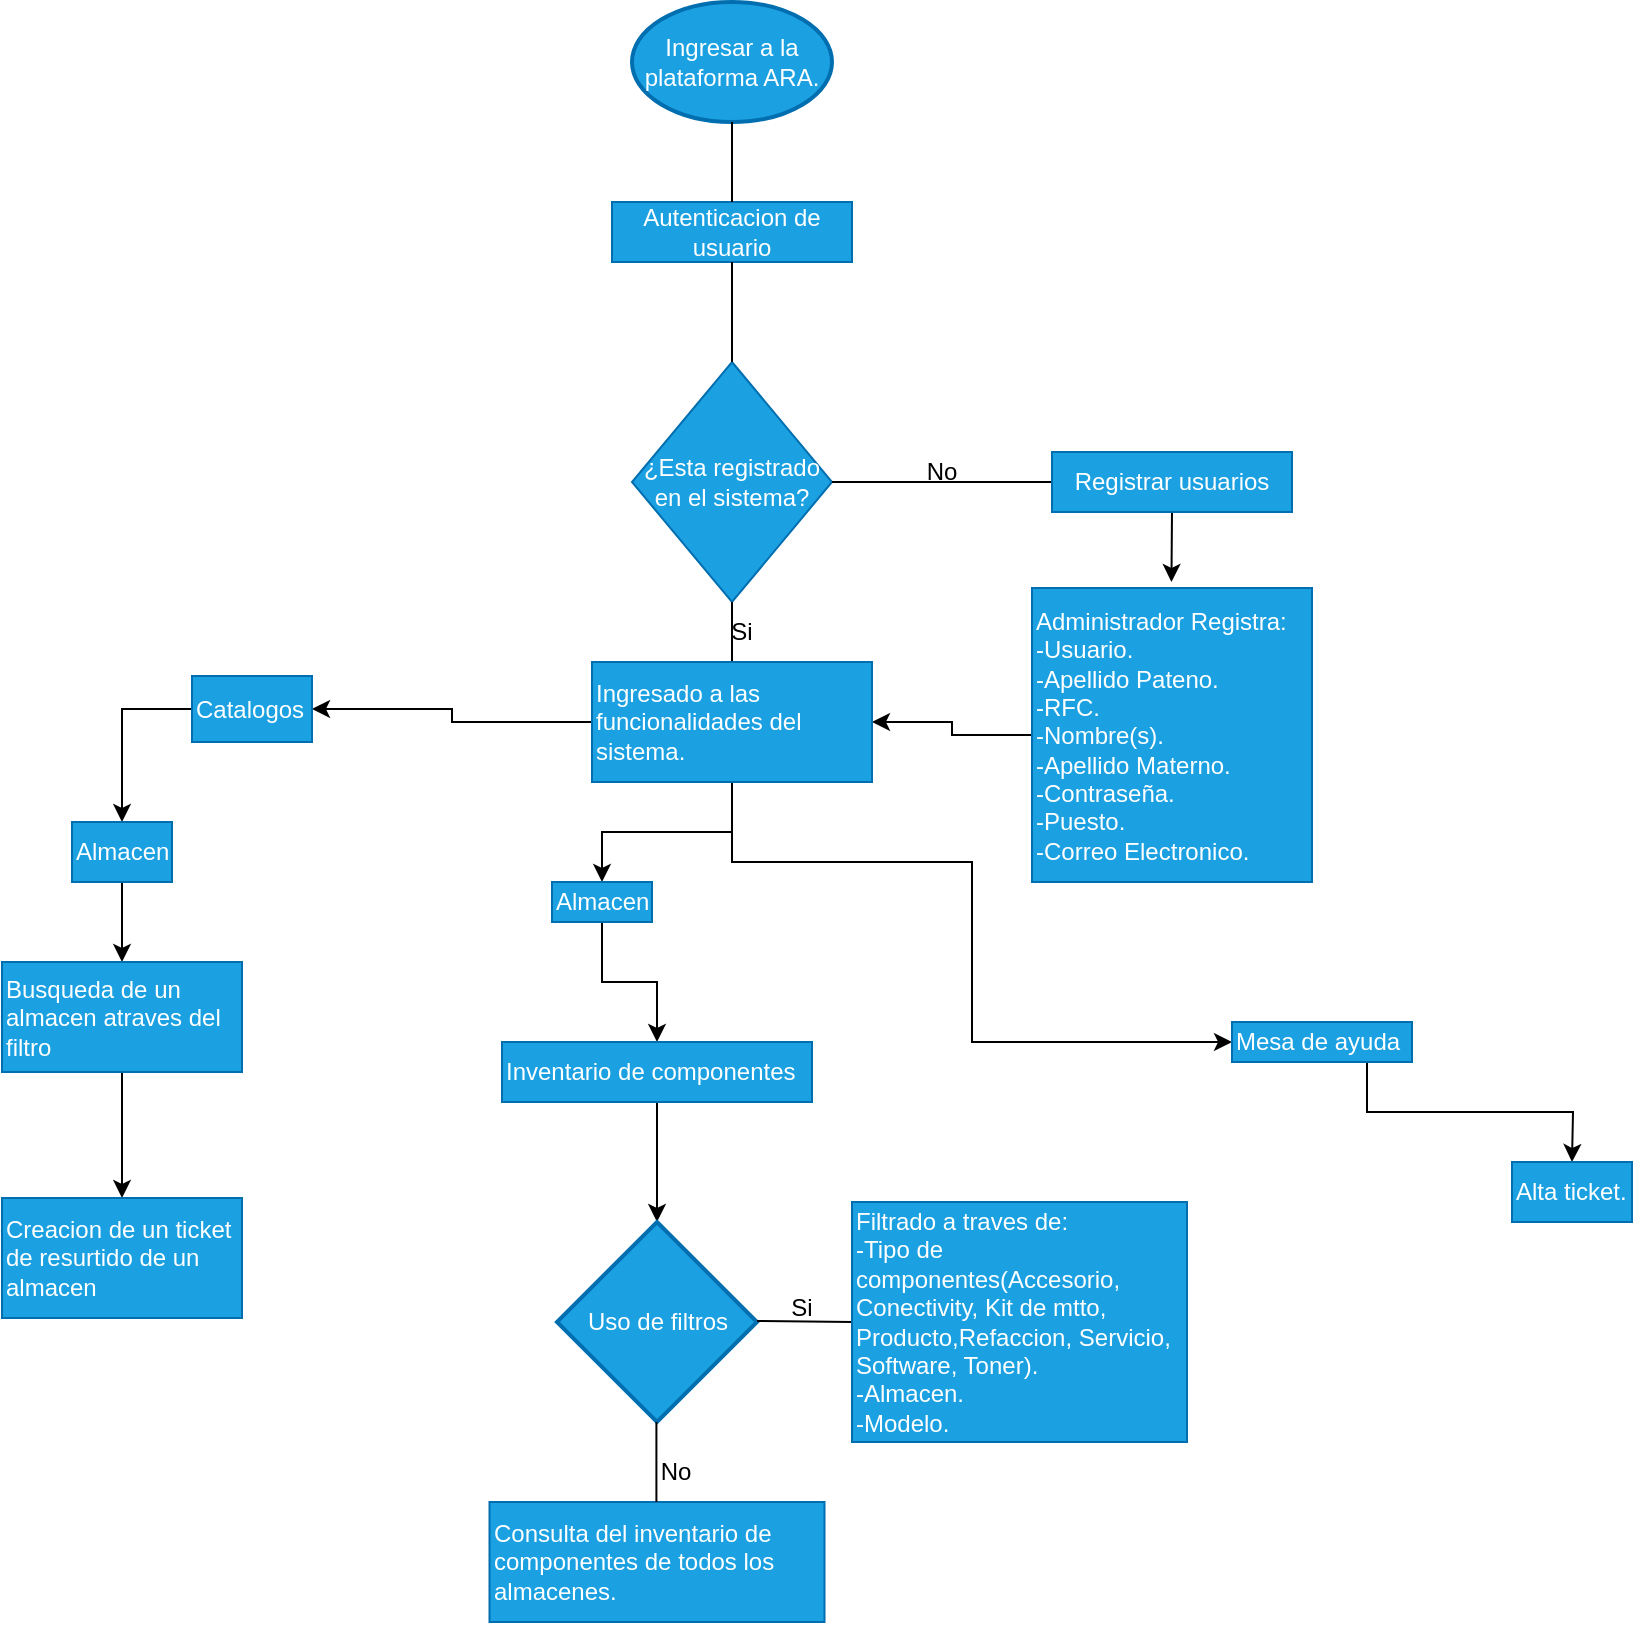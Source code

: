 <mxfile version="21.4.0" type="github">
  <diagram name="Página-1" id="Qh7bI7CGL2_jszbcvP-a">
    <mxGraphModel dx="1035" dy="560" grid="1" gridSize="10" guides="1" tooltips="1" connect="1" arrows="1" fold="1" page="1" pageScale="1" pageWidth="1200" pageHeight="1920" math="0" shadow="0">
      <root>
        <mxCell id="0" />
        <mxCell id="1" parent="0" />
        <mxCell id="DQx1dqBmSsrzj3G31s6L-1" value="Ingresar a la plataforma ARA." style="strokeWidth=2;html=1;shape=mxgraph.flowchart.start_1;whiteSpace=wrap;fillColor=#1ba1e2;fontColor=#ffffff;strokeColor=#006EAF;" parent="1" vertex="1">
          <mxGeometry x="550" y="20" width="100" height="60" as="geometry" />
        </mxCell>
        <mxCell id="DQx1dqBmSsrzj3G31s6L-2" value="Autenticacion de usuario" style="rounded=0;whiteSpace=wrap;html=1;fillColor=#1ba1e2;fontColor=#ffffff;strokeColor=#006EAF;" parent="1" vertex="1">
          <mxGeometry x="540" y="120" width="120" height="30" as="geometry" />
        </mxCell>
        <mxCell id="DQx1dqBmSsrzj3G31s6L-3" value="" style="endArrow=none;html=1;rounded=0;entryX=0.5;entryY=1;entryDx=0;entryDy=0;entryPerimeter=0;" parent="1" target="DQx1dqBmSsrzj3G31s6L-1" edge="1">
          <mxGeometry width="50" height="50" relative="1" as="geometry">
            <mxPoint x="600" y="120" as="sourcePoint" />
            <mxPoint x="440" y="220" as="targetPoint" />
            <Array as="points">
              <mxPoint x="600" y="120" />
            </Array>
          </mxGeometry>
        </mxCell>
        <mxCell id="DQx1dqBmSsrzj3G31s6L-4" value="¿Esta registrado en el sistema?" style="rhombus;whiteSpace=wrap;html=1;fillColor=#1ba1e2;fontColor=#ffffff;strokeColor=#006EAF;" parent="1" vertex="1">
          <mxGeometry x="550" y="200" width="100" height="120" as="geometry" />
        </mxCell>
        <mxCell id="DQx1dqBmSsrzj3G31s6L-5" value="" style="endArrow=none;html=1;rounded=0;entryX=0.5;entryY=1;entryDx=0;entryDy=0;entryPerimeter=0;" parent="1" edge="1">
          <mxGeometry width="50" height="50" relative="1" as="geometry">
            <mxPoint x="600" y="200" as="sourcePoint" />
            <mxPoint x="600" y="150" as="targetPoint" />
          </mxGeometry>
        </mxCell>
        <mxCell id="DQx1dqBmSsrzj3G31s6L-7" value="" style="endArrow=none;html=1;rounded=0;entryX=0.5;entryY=1;entryDx=0;entryDy=0;entryPerimeter=0;" parent="1" edge="1">
          <mxGeometry width="50" height="50" relative="1" as="geometry">
            <mxPoint x="600" y="350" as="sourcePoint" />
            <mxPoint x="600" y="320" as="targetPoint" />
          </mxGeometry>
        </mxCell>
        <mxCell id="DQx1dqBmSsrzj3G31s6L-8" value="" style="endArrow=none;html=1;rounded=0;entryX=1;entryY=0.5;entryDx=0;entryDy=0;" parent="1" target="DQx1dqBmSsrzj3G31s6L-4" edge="1">
          <mxGeometry width="50" height="50" relative="1" as="geometry">
            <mxPoint x="760" y="260" as="sourcePoint" />
            <mxPoint x="610" y="330" as="targetPoint" />
            <Array as="points" />
          </mxGeometry>
        </mxCell>
        <mxCell id="DQx1dqBmSsrzj3G31s6L-9" value="No" style="text;html=1;strokeColor=none;fillColor=none;align=center;verticalAlign=middle;whiteSpace=wrap;rounded=0;" parent="1" vertex="1">
          <mxGeometry x="690" y="250" width="30" height="10" as="geometry" />
        </mxCell>
        <mxCell id="DQx1dqBmSsrzj3G31s6L-10" value="Si" style="text;html=1;strokeColor=none;fillColor=none;align=center;verticalAlign=middle;whiteSpace=wrap;rounded=0;" parent="1" vertex="1">
          <mxGeometry x="590" y="330" width="30" height="10" as="geometry" />
        </mxCell>
        <mxCell id="DQx1dqBmSsrzj3G31s6L-15" style="edgeStyle=orthogonalEdgeStyle;rounded=0;orthogonalLoop=1;jettySize=auto;html=1;exitX=0.5;exitY=1;exitDx=0;exitDy=0;" parent="1" source="DQx1dqBmSsrzj3G31s6L-12" edge="1">
          <mxGeometry relative="1" as="geometry">
            <mxPoint x="819.727" y="310" as="targetPoint" />
          </mxGeometry>
        </mxCell>
        <mxCell id="DQx1dqBmSsrzj3G31s6L-12" value="Registrar usuarios" style="rounded=0;whiteSpace=wrap;html=1;fillColor=#1ba1e2;fontColor=#ffffff;strokeColor=#006EAF;" parent="1" vertex="1">
          <mxGeometry x="760" y="245" width="120" height="30" as="geometry" />
        </mxCell>
        <mxCell id="DQx1dqBmSsrzj3G31s6L-29" style="edgeStyle=orthogonalEdgeStyle;rounded=0;orthogonalLoop=1;jettySize=auto;html=1;exitX=0;exitY=0.5;exitDx=0;exitDy=0;entryX=1;entryY=0.5;entryDx=0;entryDy=0;" parent="1" source="DQx1dqBmSsrzj3G31s6L-16" target="DQx1dqBmSsrzj3G31s6L-17" edge="1">
          <mxGeometry relative="1" as="geometry" />
        </mxCell>
        <mxCell id="DQx1dqBmSsrzj3G31s6L-16" value="Administrador Registra:&lt;br&gt;-Usuario.&lt;br&gt;-Apellido Pateno.&lt;br&gt;-RFC.&lt;br&gt;-Nombre(s).&lt;br&gt;-Apellido Materno.&lt;br&gt;-Contraseña.&lt;br&gt;-Puesto.&lt;br&gt;-Correo Electronico." style="rounded=0;whiteSpace=wrap;html=1;fillColor=#1ba1e2;fontColor=#ffffff;strokeColor=#006EAF;align=left;" parent="1" vertex="1">
          <mxGeometry x="750" y="313" width="140" height="147" as="geometry" />
        </mxCell>
        <mxCell id="DQx1dqBmSsrzj3G31s6L-19" value="" style="edgeStyle=orthogonalEdgeStyle;rounded=0;orthogonalLoop=1;jettySize=auto;html=1;" parent="1" source="DQx1dqBmSsrzj3G31s6L-17" target="DQx1dqBmSsrzj3G31s6L-18" edge="1">
          <mxGeometry relative="1" as="geometry" />
        </mxCell>
        <mxCell id="DQx1dqBmSsrzj3G31s6L-21" value="" style="edgeStyle=orthogonalEdgeStyle;rounded=0;orthogonalLoop=1;jettySize=auto;html=1;" parent="1" source="DQx1dqBmSsrzj3G31s6L-17" target="DQx1dqBmSsrzj3G31s6L-20" edge="1">
          <mxGeometry relative="1" as="geometry" />
        </mxCell>
        <mxCell id="3GplsCGxQkK43SpxvfvO-1" style="edgeStyle=orthogonalEdgeStyle;rounded=0;orthogonalLoop=1;jettySize=auto;html=1;" edge="1" parent="1" source="DQx1dqBmSsrzj3G31s6L-17">
          <mxGeometry relative="1" as="geometry">
            <mxPoint x="850" y="540" as="targetPoint" />
            <Array as="points">
              <mxPoint x="600" y="450" />
              <mxPoint x="720" y="450" />
              <mxPoint x="720" y="540" />
              <mxPoint x="840" y="540" />
            </Array>
          </mxGeometry>
        </mxCell>
        <mxCell id="DQx1dqBmSsrzj3G31s6L-17" value="Ingresado a las funcionalidades del sistema." style="rounded=0;whiteSpace=wrap;html=1;fillColor=#1ba1e2;fontColor=#ffffff;strokeColor=#006EAF;align=left;" parent="1" vertex="1">
          <mxGeometry x="530" y="350" width="140" height="60" as="geometry" />
        </mxCell>
        <mxCell id="DQx1dqBmSsrzj3G31s6L-23" value="" style="edgeStyle=orthogonalEdgeStyle;rounded=0;orthogonalLoop=1;jettySize=auto;html=1;" parent="1" source="DQx1dqBmSsrzj3G31s6L-18" target="DQx1dqBmSsrzj3G31s6L-22" edge="1">
          <mxGeometry relative="1" as="geometry" />
        </mxCell>
        <mxCell id="DQx1dqBmSsrzj3G31s6L-18" value="Almacen" style="whiteSpace=wrap;html=1;align=left;fillColor=#1ba1e2;strokeColor=#006EAF;fontColor=#ffffff;rounded=0;" parent="1" vertex="1">
          <mxGeometry x="510" y="460" width="50" height="20" as="geometry" />
        </mxCell>
        <mxCell id="DQx1dqBmSsrzj3G31s6L-25" value="" style="edgeStyle=orthogonalEdgeStyle;rounded=0;orthogonalLoop=1;jettySize=auto;html=1;" parent="1" source="DQx1dqBmSsrzj3G31s6L-20" target="DQx1dqBmSsrzj3G31s6L-24" edge="1">
          <mxGeometry relative="1" as="geometry" />
        </mxCell>
        <mxCell id="DQx1dqBmSsrzj3G31s6L-20" value="Catalogos" style="whiteSpace=wrap;html=1;align=left;fillColor=#1ba1e2;strokeColor=#006EAF;fontColor=#ffffff;rounded=0;" parent="1" vertex="1">
          <mxGeometry x="330" y="357" width="60" height="33" as="geometry" />
        </mxCell>
        <mxCell id="3GplsCGxQkK43SpxvfvO-5" style="edgeStyle=orthogonalEdgeStyle;rounded=0;orthogonalLoop=1;jettySize=auto;html=1;exitX=0.5;exitY=1;exitDx=0;exitDy=0;entryX=0.5;entryY=0;entryDx=0;entryDy=0;entryPerimeter=0;" edge="1" parent="1" source="DQx1dqBmSsrzj3G31s6L-22" target="3GplsCGxQkK43SpxvfvO-4">
          <mxGeometry relative="1" as="geometry" />
        </mxCell>
        <mxCell id="DQx1dqBmSsrzj3G31s6L-22" value="Inventario de componentes" style="rounded=0;whiteSpace=wrap;html=1;align=left;fillColor=#1ba1e2;strokeColor=#006EAF;fontColor=#ffffff;" parent="1" vertex="1">
          <mxGeometry x="485" y="540" width="155" height="30" as="geometry" />
        </mxCell>
        <mxCell id="3GplsCGxQkK43SpxvfvO-3" value="" style="edgeStyle=orthogonalEdgeStyle;rounded=0;orthogonalLoop=1;jettySize=auto;html=1;" edge="1" parent="1" source="DQx1dqBmSsrzj3G31s6L-24" target="3GplsCGxQkK43SpxvfvO-2">
          <mxGeometry relative="1" as="geometry" />
        </mxCell>
        <mxCell id="DQx1dqBmSsrzj3G31s6L-24" value="Almacen" style="whiteSpace=wrap;html=1;align=left;fillColor=#1ba1e2;strokeColor=#006EAF;fontColor=#ffffff;rounded=0;" parent="1" vertex="1">
          <mxGeometry x="270" y="430" width="50" height="30" as="geometry" />
        </mxCell>
        <mxCell id="DQx1dqBmSsrzj3G31s6L-26" value="Consulta del inventario de componentes de todos los almacenes." style="whiteSpace=wrap;html=1;align=left;fillColor=#1ba1e2;strokeColor=#006EAF;fontColor=#ffffff;rounded=0;" parent="1" vertex="1">
          <mxGeometry x="478.75" y="770" width="167.5" height="60" as="geometry" />
        </mxCell>
        <mxCell id="3GplsCGxQkK43SpxvfvO-17" value="" style="edgeStyle=orthogonalEdgeStyle;rounded=0;orthogonalLoop=1;jettySize=auto;html=1;" edge="1" parent="1" source="3GplsCGxQkK43SpxvfvO-2" target="3GplsCGxQkK43SpxvfvO-16">
          <mxGeometry relative="1" as="geometry" />
        </mxCell>
        <mxCell id="3GplsCGxQkK43SpxvfvO-2" value="Busqueda de un almacen atraves del filtro" style="whiteSpace=wrap;html=1;align=left;fillColor=#1ba1e2;strokeColor=#006EAF;fontColor=#ffffff;rounded=0;" vertex="1" parent="1">
          <mxGeometry x="235" y="500" width="120" height="55" as="geometry" />
        </mxCell>
        <mxCell id="3GplsCGxQkK43SpxvfvO-4" value="Uso de filtros" style="strokeWidth=2;html=1;shape=mxgraph.flowchart.decision;whiteSpace=wrap;fillColor=#1ba1e2;fontColor=#ffffff;strokeColor=#006EAF;" vertex="1" parent="1">
          <mxGeometry x="512.5" y="630" width="100" height="100" as="geometry" />
        </mxCell>
        <mxCell id="3GplsCGxQkK43SpxvfvO-6" value="Si" style="text;html=1;strokeColor=none;fillColor=none;align=center;verticalAlign=middle;whiteSpace=wrap;rounded=0;" vertex="1" parent="1">
          <mxGeometry x="620" y="668" width="30" height="10" as="geometry" />
        </mxCell>
        <mxCell id="3GplsCGxQkK43SpxvfvO-7" value="" style="endArrow=none;html=1;rounded=0;entryX=1;entryY=0.5;entryDx=0;entryDy=0;" edge="1" parent="1">
          <mxGeometry width="50" height="50" relative="1" as="geometry">
            <mxPoint x="660" y="680" as="sourcePoint" />
            <mxPoint x="612.5" y="679.47" as="targetPoint" />
            <Array as="points" />
          </mxGeometry>
        </mxCell>
        <mxCell id="3GplsCGxQkK43SpxvfvO-9" value="No" style="text;html=1;strokeColor=none;fillColor=none;align=center;verticalAlign=middle;whiteSpace=wrap;rounded=0;" vertex="1" parent="1">
          <mxGeometry x="557" y="750" width="30" height="10" as="geometry" />
        </mxCell>
        <mxCell id="3GplsCGxQkK43SpxvfvO-11" value="" style="endArrow=none;html=1;rounded=0;entryX=1;entryY=0.5;entryDx=0;entryDy=0;" edge="1" parent="1">
          <mxGeometry width="50" height="50" relative="1" as="geometry">
            <mxPoint x="562.2" y="770" as="sourcePoint" />
            <mxPoint x="562.2" y="730" as="targetPoint" />
            <Array as="points" />
          </mxGeometry>
        </mxCell>
        <mxCell id="3GplsCGxQkK43SpxvfvO-12" value="Filtrado a traves de:&lt;br&gt;-Tipo de componentes(Accesorio, Conectivity, Kit de mtto, Producto,Refaccion, Servicio, Software, Toner).&lt;br&gt;-Almacen.&lt;br&gt;-Modelo." style="whiteSpace=wrap;html=1;align=left;fillColor=#1ba1e2;strokeColor=#006EAF;fontColor=#ffffff;rounded=0;" vertex="1" parent="1">
          <mxGeometry x="660" y="620" width="167.5" height="120" as="geometry" />
        </mxCell>
        <mxCell id="3GplsCGxQkK43SpxvfvO-14" style="edgeStyle=orthogonalEdgeStyle;rounded=0;orthogonalLoop=1;jettySize=auto;html=1;exitX=0.75;exitY=1;exitDx=0;exitDy=0;" edge="1" parent="1" source="3GplsCGxQkK43SpxvfvO-13">
          <mxGeometry relative="1" as="geometry">
            <mxPoint x="1020" y="600.0" as="targetPoint" />
          </mxGeometry>
        </mxCell>
        <mxCell id="3GplsCGxQkK43SpxvfvO-13" value="Mesa de ayuda" style="whiteSpace=wrap;html=1;align=left;fillColor=#1ba1e2;strokeColor=#006EAF;fontColor=#ffffff;rounded=0;" vertex="1" parent="1">
          <mxGeometry x="850" y="530" width="90" height="20" as="geometry" />
        </mxCell>
        <mxCell id="3GplsCGxQkK43SpxvfvO-15" value="Alta ticket." style="rounded=0;whiteSpace=wrap;html=1;align=left;fillColor=#1ba1e2;strokeColor=#006EAF;fontColor=#ffffff;" vertex="1" parent="1">
          <mxGeometry x="990" y="600" width="60" height="30" as="geometry" />
        </mxCell>
        <mxCell id="3GplsCGxQkK43SpxvfvO-16" value="Creacion de un ticket de resurtido de un almacen" style="whiteSpace=wrap;html=1;align=left;fillColor=#1ba1e2;strokeColor=#006EAF;fontColor=#ffffff;rounded=0;" vertex="1" parent="1">
          <mxGeometry x="235" y="618" width="120" height="60" as="geometry" />
        </mxCell>
      </root>
    </mxGraphModel>
  </diagram>
</mxfile>
